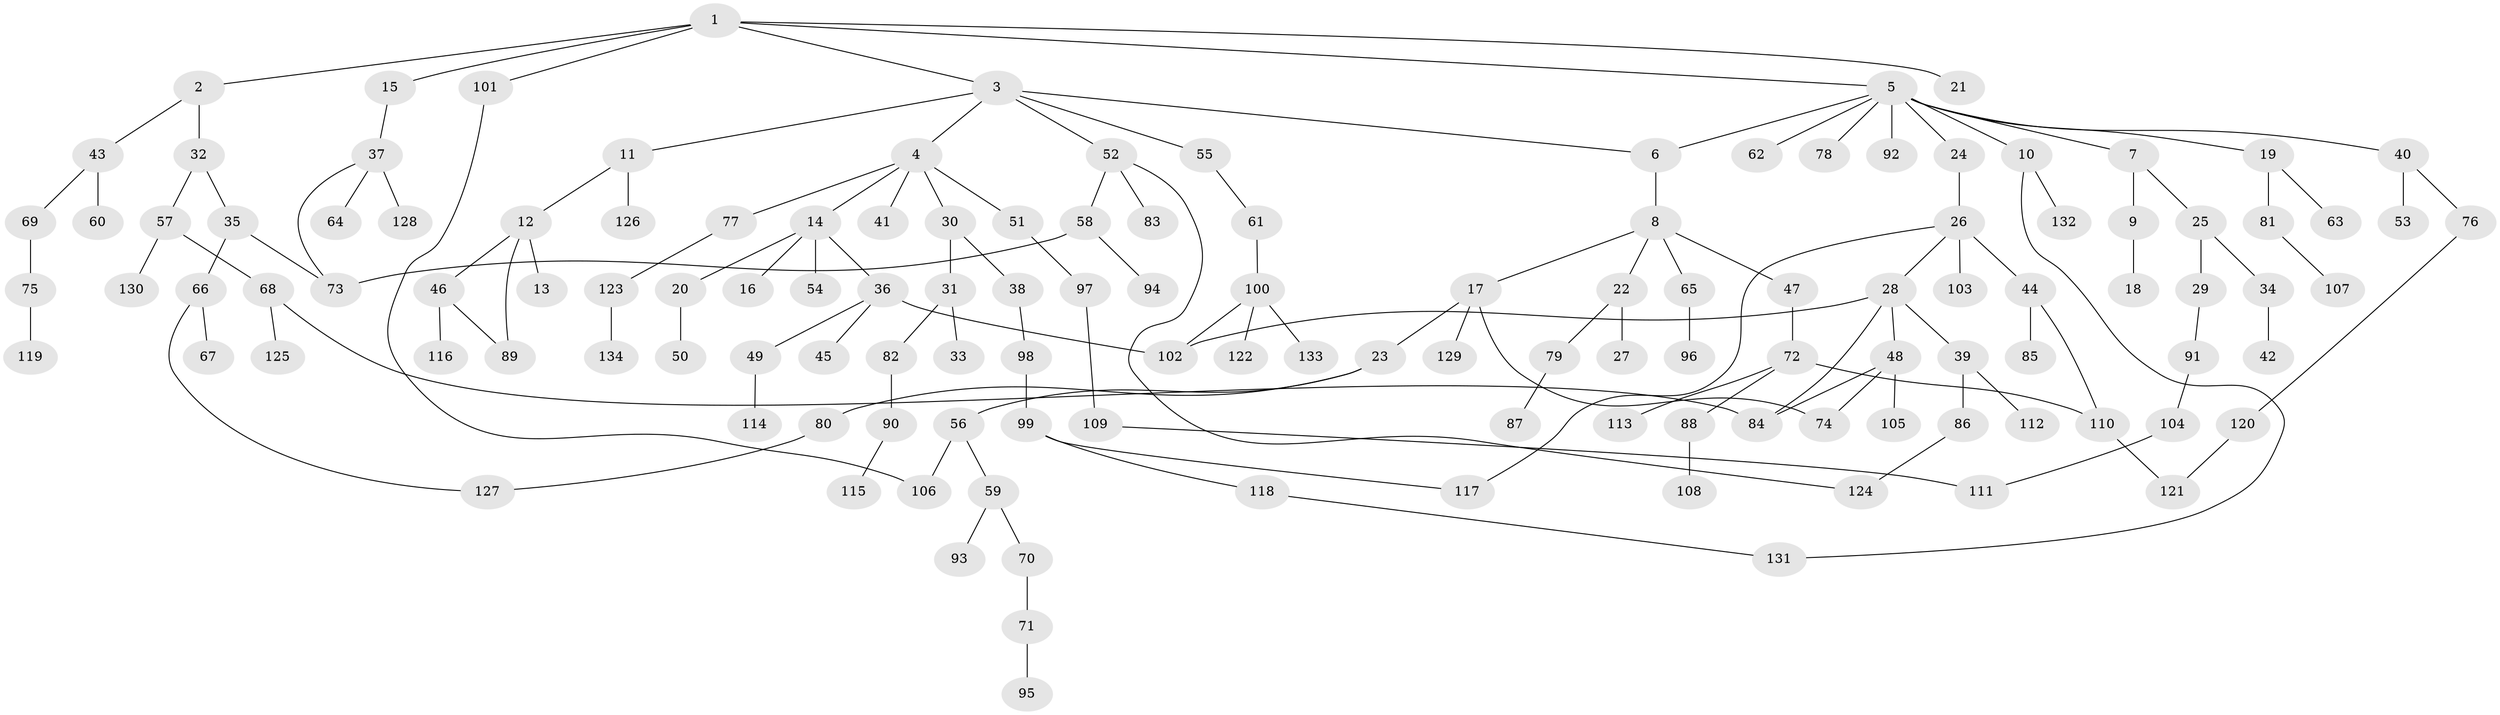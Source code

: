 // coarse degree distribution, {3: 0.025, 1: 0.6, 10: 0.025, 9: 0.05, 4: 0.05, 2: 0.2, 7: 0.025, 6: 0.025}
// Generated by graph-tools (version 1.1) at 2025/46/03/04/25 21:46:10]
// undirected, 134 vertices, 150 edges
graph export_dot {
graph [start="1"]
  node [color=gray90,style=filled];
  1;
  2;
  3;
  4;
  5;
  6;
  7;
  8;
  9;
  10;
  11;
  12;
  13;
  14;
  15;
  16;
  17;
  18;
  19;
  20;
  21;
  22;
  23;
  24;
  25;
  26;
  27;
  28;
  29;
  30;
  31;
  32;
  33;
  34;
  35;
  36;
  37;
  38;
  39;
  40;
  41;
  42;
  43;
  44;
  45;
  46;
  47;
  48;
  49;
  50;
  51;
  52;
  53;
  54;
  55;
  56;
  57;
  58;
  59;
  60;
  61;
  62;
  63;
  64;
  65;
  66;
  67;
  68;
  69;
  70;
  71;
  72;
  73;
  74;
  75;
  76;
  77;
  78;
  79;
  80;
  81;
  82;
  83;
  84;
  85;
  86;
  87;
  88;
  89;
  90;
  91;
  92;
  93;
  94;
  95;
  96;
  97;
  98;
  99;
  100;
  101;
  102;
  103;
  104;
  105;
  106;
  107;
  108;
  109;
  110;
  111;
  112;
  113;
  114;
  115;
  116;
  117;
  118;
  119;
  120;
  121;
  122;
  123;
  124;
  125;
  126;
  127;
  128;
  129;
  130;
  131;
  132;
  133;
  134;
  1 -- 2;
  1 -- 3;
  1 -- 5;
  1 -- 15;
  1 -- 21;
  1 -- 101;
  2 -- 32;
  2 -- 43;
  3 -- 4;
  3 -- 6;
  3 -- 11;
  3 -- 52;
  3 -- 55;
  4 -- 14;
  4 -- 30;
  4 -- 41;
  4 -- 51;
  4 -- 77;
  5 -- 7;
  5 -- 10;
  5 -- 19;
  5 -- 24;
  5 -- 40;
  5 -- 62;
  5 -- 78;
  5 -- 92;
  5 -- 6;
  6 -- 8;
  7 -- 9;
  7 -- 25;
  8 -- 17;
  8 -- 22;
  8 -- 47;
  8 -- 65;
  9 -- 18;
  10 -- 131;
  10 -- 132;
  11 -- 12;
  11 -- 126;
  12 -- 13;
  12 -- 46;
  12 -- 89;
  14 -- 16;
  14 -- 20;
  14 -- 36;
  14 -- 54;
  15 -- 37;
  17 -- 23;
  17 -- 74;
  17 -- 129;
  19 -- 63;
  19 -- 81;
  20 -- 50;
  22 -- 27;
  22 -- 79;
  23 -- 56;
  23 -- 80;
  24 -- 26;
  25 -- 29;
  25 -- 34;
  26 -- 28;
  26 -- 44;
  26 -- 103;
  26 -- 117;
  28 -- 39;
  28 -- 48;
  28 -- 102;
  28 -- 84;
  29 -- 91;
  30 -- 31;
  30 -- 38;
  31 -- 33;
  31 -- 82;
  32 -- 35;
  32 -- 57;
  34 -- 42;
  35 -- 66;
  35 -- 73;
  36 -- 45;
  36 -- 49;
  36 -- 102;
  37 -- 64;
  37 -- 73;
  37 -- 128;
  38 -- 98;
  39 -- 86;
  39 -- 112;
  40 -- 53;
  40 -- 76;
  43 -- 60;
  43 -- 69;
  44 -- 85;
  44 -- 110;
  46 -- 89;
  46 -- 116;
  47 -- 72;
  48 -- 84;
  48 -- 105;
  48 -- 74;
  49 -- 114;
  51 -- 97;
  52 -- 58;
  52 -- 83;
  52 -- 124;
  55 -- 61;
  56 -- 59;
  56 -- 106;
  57 -- 68;
  57 -- 130;
  58 -- 94;
  58 -- 73;
  59 -- 70;
  59 -- 93;
  61 -- 100;
  65 -- 96;
  66 -- 67;
  66 -- 127;
  68 -- 125;
  68 -- 84;
  69 -- 75;
  70 -- 71;
  71 -- 95;
  72 -- 88;
  72 -- 113;
  72 -- 110;
  75 -- 119;
  76 -- 120;
  77 -- 123;
  79 -- 87;
  80 -- 127;
  81 -- 107;
  82 -- 90;
  86 -- 124;
  88 -- 108;
  90 -- 115;
  91 -- 104;
  97 -- 109;
  98 -- 99;
  99 -- 117;
  99 -- 118;
  100 -- 102;
  100 -- 122;
  100 -- 133;
  101 -- 106;
  104 -- 111;
  109 -- 111;
  110 -- 121;
  118 -- 131;
  120 -- 121;
  123 -- 134;
}
